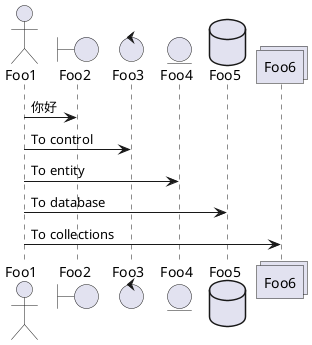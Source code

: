 @startuml
actor Foo1
boundary Foo2
control Foo3
entity Foo4
database Foo5
collections Foo6
Foo1 -> Foo2 : 你好
Foo1 -> Foo3 : To control
Foo1 -> Foo4 : To entity
Foo1 -> Foo5 : To database
Foo1 -> Foo6 : To collections

@enduml